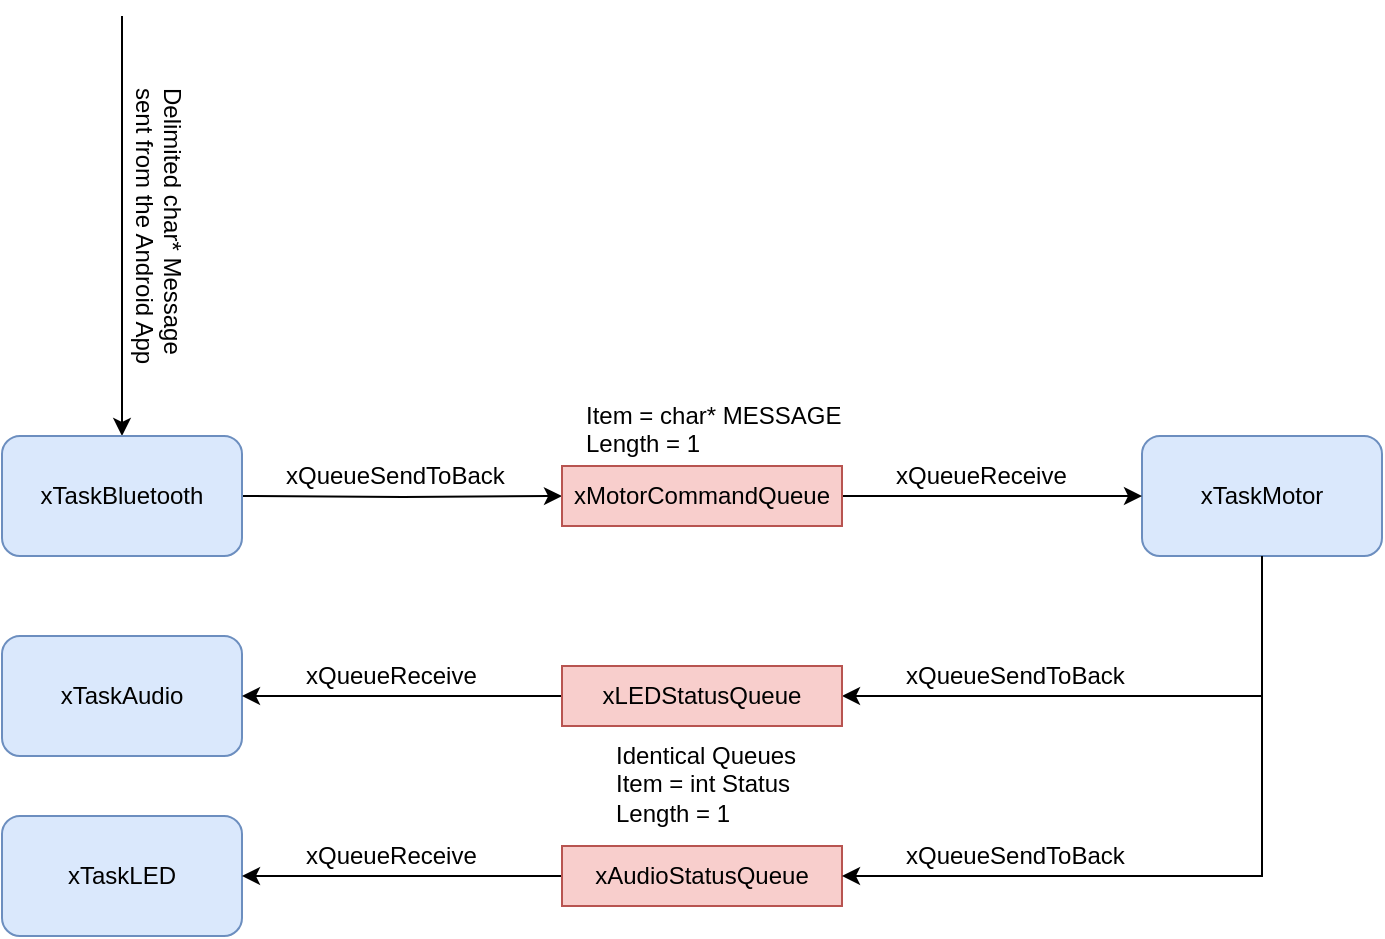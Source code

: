 <mxfile version="10.5.9" type="device"><diagram id="GZvkZeBIfKQDER_G5H4j" name="Page-1"><mxGraphModel dx="754" dy="444" grid="1" gridSize="10" guides="1" tooltips="1" connect="1" arrows="1" fold="1" page="1" pageScale="1" pageWidth="850" pageHeight="1100" math="0" shadow="0"><root><mxCell id="0"/><mxCell id="1" parent="0"/><mxCell id="A7RAKoVSHgmp-DEn3kXY-10" style="edgeStyle=orthogonalEdgeStyle;rounded=0;orthogonalLoop=1;jettySize=auto;html=1;exitX=1;exitY=0.5;exitDx=0;exitDy=0;entryX=0;entryY=0.5;entryDx=0;entryDy=0;" edge="1" parent="1" target="A7RAKoVSHgmp-DEn3kXY-6"><mxGeometry relative="1" as="geometry"><mxPoint x="220" y="290" as="sourcePoint"/></mxGeometry></mxCell><mxCell id="A7RAKoVSHgmp-DEn3kXY-26" style="edgeStyle=orthogonalEdgeStyle;rounded=0;orthogonalLoop=1;jettySize=auto;html=1;exitX=0.5;exitY=0;exitDx=0;exitDy=0;endArrow=none;endFill=0;startArrow=classic;startFill=1;" edge="1" parent="1" source="A7RAKoVSHgmp-DEn3kXY-1"><mxGeometry relative="1" as="geometry"><mxPoint x="160" y="50" as="targetPoint"/></mxGeometry></mxCell><mxCell id="A7RAKoVSHgmp-DEn3kXY-1" value="xTaskBluetooth" style="rounded=1;whiteSpace=wrap;html=1;fillColor=#dae8fc;strokeColor=#6c8ebf;" vertex="1" parent="1"><mxGeometry x="100" y="260" width="120" height="60" as="geometry"/></mxCell><mxCell id="A7RAKoVSHgmp-DEn3kXY-2" value="xTaskLED" style="rounded=1;whiteSpace=wrap;html=1;fillColor=#dae8fc;strokeColor=#6c8ebf;" vertex="1" parent="1"><mxGeometry x="100" y="450" width="120" height="60" as="geometry"/></mxCell><mxCell id="A7RAKoVSHgmp-DEn3kXY-4" value="xTaskAudio" style="rounded=1;whiteSpace=wrap;html=1;fillColor=#dae8fc;strokeColor=#6c8ebf;" vertex="1" parent="1"><mxGeometry x="100" y="360" width="120" height="60" as="geometry"/></mxCell><mxCell id="A7RAKoVSHgmp-DEn3kXY-12" style="edgeStyle=orthogonalEdgeStyle;rounded=0;orthogonalLoop=1;jettySize=auto;html=1;exitX=0.5;exitY=1;exitDx=0;exitDy=0;entryX=1;entryY=0.5;entryDx=0;entryDy=0;" edge="1" parent="1" source="A7RAKoVSHgmp-DEn3kXY-5" target="A7RAKoVSHgmp-DEn3kXY-8"><mxGeometry relative="1" as="geometry"/></mxCell><mxCell id="A7RAKoVSHgmp-DEn3kXY-5" value="xTaskMotor" style="rounded=1;whiteSpace=wrap;html=1;fillColor=#dae8fc;strokeColor=#6c8ebf;" vertex="1" parent="1"><mxGeometry x="670" y="260" width="120" height="60" as="geometry"/></mxCell><mxCell id="A7RAKoVSHgmp-DEn3kXY-11" style="edgeStyle=orthogonalEdgeStyle;rounded=0;orthogonalLoop=1;jettySize=auto;html=1;exitX=1;exitY=0.5;exitDx=0;exitDy=0;" edge="1" parent="1" source="A7RAKoVSHgmp-DEn3kXY-6" target="A7RAKoVSHgmp-DEn3kXY-5"><mxGeometry relative="1" as="geometry"/></mxCell><mxCell id="A7RAKoVSHgmp-DEn3kXY-6" value="xMotorCommandQueue" style="rounded=0;whiteSpace=wrap;html=1;fillColor=#f8cecc;strokeColor=#b85450;" vertex="1" parent="1"><mxGeometry x="380" y="275" width="140" height="30" as="geometry"/></mxCell><mxCell id="A7RAKoVSHgmp-DEn3kXY-13" style="edgeStyle=orthogonalEdgeStyle;rounded=0;orthogonalLoop=1;jettySize=auto;html=1;exitX=0;exitY=0.5;exitDx=0;exitDy=0;entryX=1;entryY=0.5;entryDx=0;entryDy=0;" edge="1" parent="1" source="A7RAKoVSHgmp-DEn3kXY-8" target="A7RAKoVSHgmp-DEn3kXY-4"><mxGeometry relative="1" as="geometry"/></mxCell><mxCell id="A7RAKoVSHgmp-DEn3kXY-8" value="xLEDStatusQueue" style="rounded=0;whiteSpace=wrap;html=1;fillColor=#f8cecc;strokeColor=#b85450;" vertex="1" parent="1"><mxGeometry x="380" y="375" width="140" height="30" as="geometry"/></mxCell><mxCell id="A7RAKoVSHgmp-DEn3kXY-15" style="edgeStyle=orthogonalEdgeStyle;rounded=0;orthogonalLoop=1;jettySize=auto;html=1;exitX=0;exitY=0.5;exitDx=0;exitDy=0;" edge="1" parent="1" source="A7RAKoVSHgmp-DEn3kXY-9" target="A7RAKoVSHgmp-DEn3kXY-2"><mxGeometry relative="1" as="geometry"/></mxCell><mxCell id="A7RAKoVSHgmp-DEn3kXY-9" value="xAudioStatusQueue" style="rounded=0;whiteSpace=wrap;html=1;fillColor=#f8cecc;strokeColor=#b85450;" vertex="1" parent="1"><mxGeometry x="380" y="465" width="140" height="30" as="geometry"/></mxCell><mxCell id="A7RAKoVSHgmp-DEn3kXY-14" style="edgeStyle=orthogonalEdgeStyle;rounded=0;orthogonalLoop=1;jettySize=auto;html=1;exitX=0.5;exitY=1;exitDx=0;exitDy=0;entryX=1;entryY=0.5;entryDx=0;entryDy=0;" edge="1" parent="1" source="A7RAKoVSHgmp-DEn3kXY-5" target="A7RAKoVSHgmp-DEn3kXY-9"><mxGeometry relative="1" as="geometry"><mxPoint x="740" y="330" as="sourcePoint"/><mxPoint x="580" y="430" as="targetPoint"/></mxGeometry></mxCell><mxCell id="A7RAKoVSHgmp-DEn3kXY-16" value="xQueueSendToBack" style="text;html=1;resizable=0;points=[];autosize=1;align=left;verticalAlign=top;spacingTop=-4;" vertex="1" parent="1"><mxGeometry x="240" y="270" width="120" height="20" as="geometry"/></mxCell><mxCell id="A7RAKoVSHgmp-DEn3kXY-17" value="xQueueReceive" style="text;html=1;resizable=0;points=[];autosize=1;align=left;verticalAlign=top;spacingTop=-4;" vertex="1" parent="1"><mxGeometry x="545" y="270" width="100" height="20" as="geometry"/></mxCell><mxCell id="A7RAKoVSHgmp-DEn3kXY-19" value="Item = char* MESSAGE&lt;br&gt;Length = 1&lt;br&gt;&lt;br&gt;" style="text;html=1;resizable=0;points=[];autosize=1;align=left;verticalAlign=top;spacingTop=-4;" vertex="1" parent="1"><mxGeometry x="390" y="240" width="140" height="40" as="geometry"/></mxCell><mxCell id="A7RAKoVSHgmp-DEn3kXY-21" value="xQueueReceive" style="text;html=1;resizable=0;points=[];autosize=1;align=left;verticalAlign=top;spacingTop=-4;" vertex="1" parent="1"><mxGeometry x="250" y="370" width="100" height="20" as="geometry"/></mxCell><mxCell id="A7RAKoVSHgmp-DEn3kXY-22" value="xQueueReceive" style="text;html=1;resizable=0;points=[];autosize=1;align=left;verticalAlign=top;spacingTop=-4;" vertex="1" parent="1"><mxGeometry x="250" y="460" width="100" height="20" as="geometry"/></mxCell><mxCell id="A7RAKoVSHgmp-DEn3kXY-23" value="xQueueSendToBack" style="text;html=1;resizable=0;points=[];autosize=1;align=left;verticalAlign=top;spacingTop=-4;" vertex="1" parent="1"><mxGeometry x="550" y="370" width="120" height="20" as="geometry"/></mxCell><mxCell id="A7RAKoVSHgmp-DEn3kXY-24" value="xQueueSendToBack" style="text;html=1;resizable=0;points=[];autosize=1;align=left;verticalAlign=top;spacingTop=-4;" vertex="1" parent="1"><mxGeometry x="550" y="460" width="120" height="20" as="geometry"/></mxCell><mxCell id="A7RAKoVSHgmp-DEn3kXY-25" value="Identical Queues&lt;br&gt;Item = int Status&lt;br&gt;Length = 1&lt;br&gt;" style="text;html=1;resizable=0;points=[];autosize=1;align=left;verticalAlign=top;spacingTop=-4;" vertex="1" parent="1"><mxGeometry x="405" y="410" width="110" height="40" as="geometry"/></mxCell><mxCell id="A7RAKoVSHgmp-DEn3kXY-27" value="Delimited char* Message&lt;br&gt;sent from the Android App&amp;nbsp;&lt;br&gt;" style="text;html=1;resizable=0;points=[];autosize=1;align=left;verticalAlign=top;spacingTop=-4;rotation=90;" vertex="1" parent="1"><mxGeometry x="100" y="149" width="160" height="30" as="geometry"/></mxCell></root></mxGraphModel></diagram></mxfile>